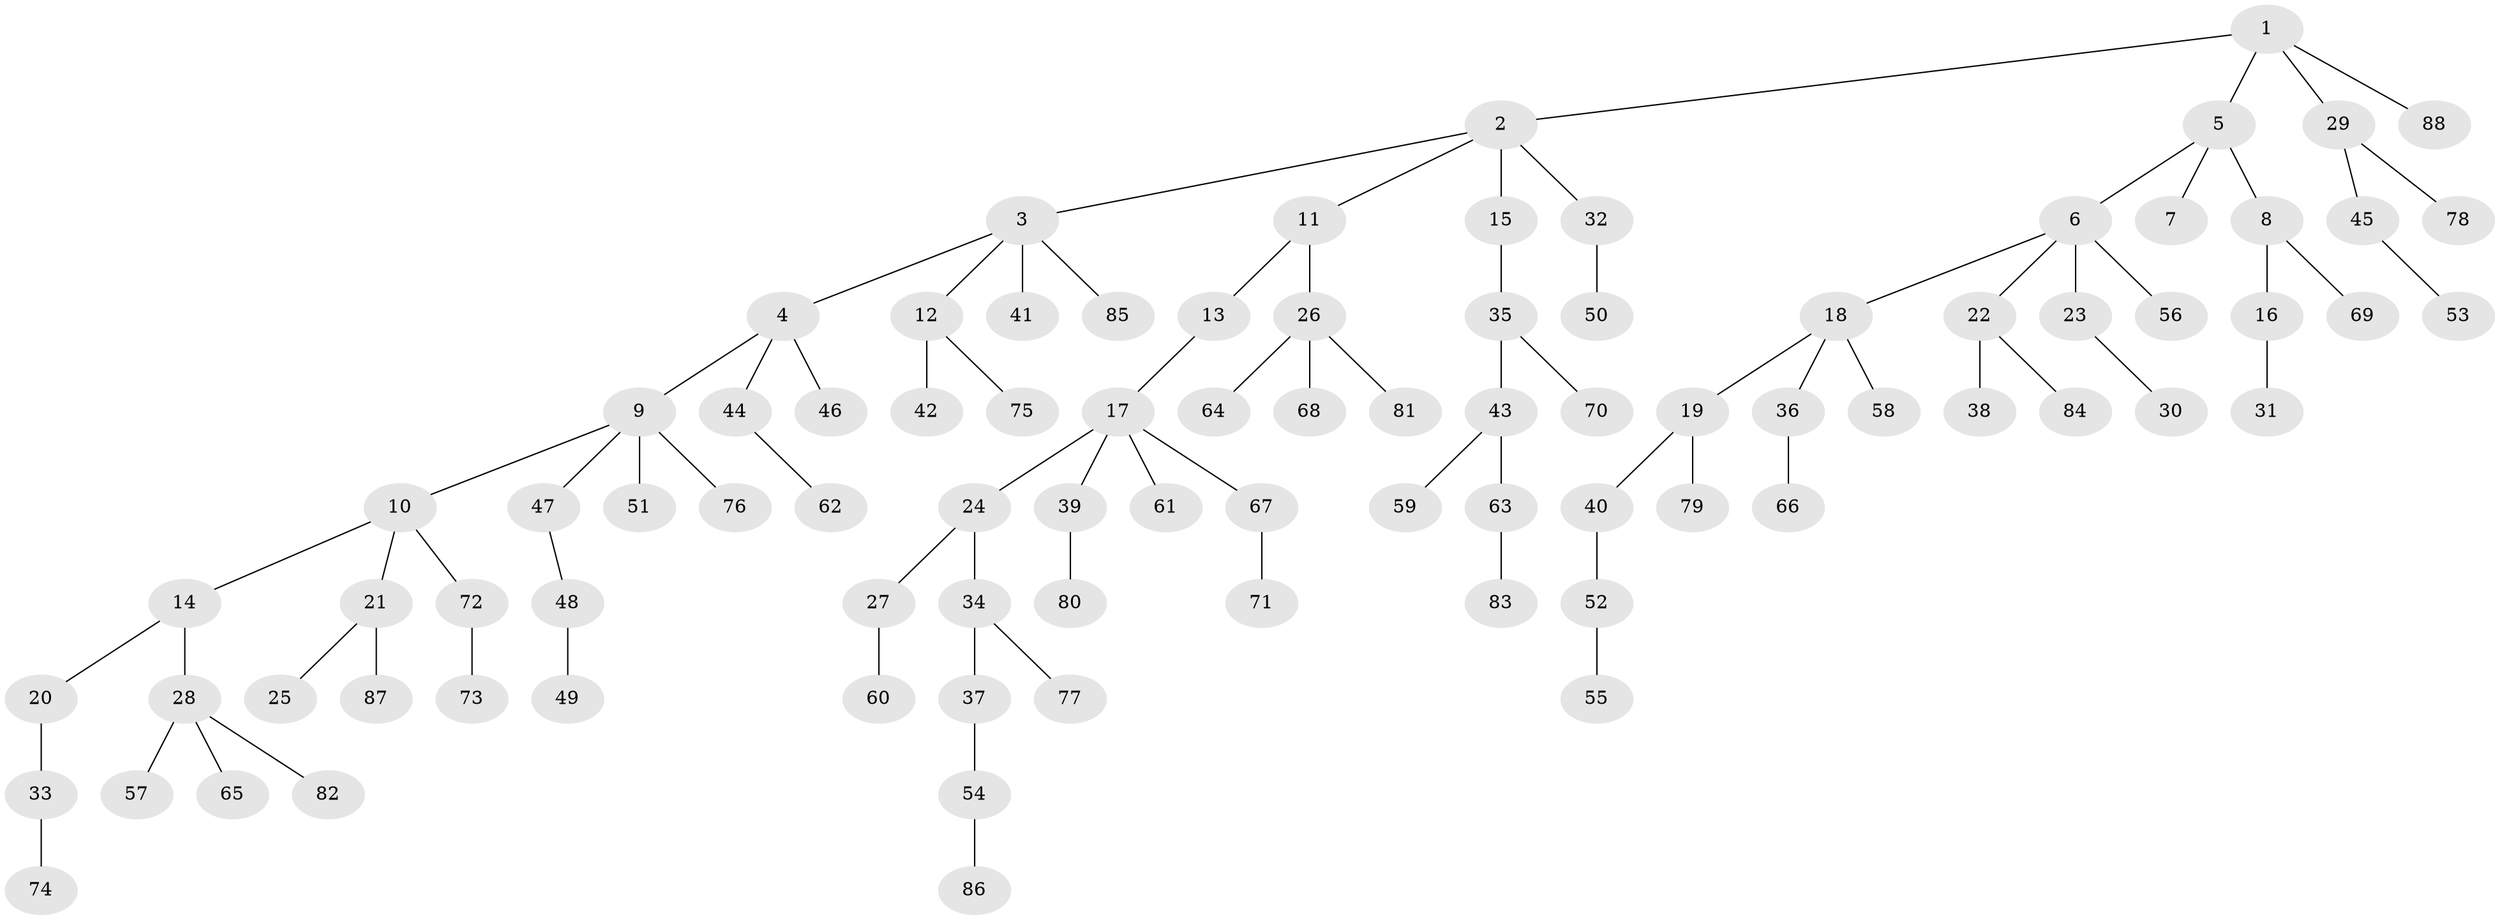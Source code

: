 // coarse degree distribution, {5: 0.05172413793103448, 6: 0.017241379310344827, 7: 0.034482758620689655, 1: 0.603448275862069, 2: 0.13793103448275862, 4: 0.017241379310344827, 3: 0.13793103448275862}
// Generated by graph-tools (version 1.1) at 2025/24/03/03/25 07:24:05]
// undirected, 88 vertices, 87 edges
graph export_dot {
graph [start="1"]
  node [color=gray90,style=filled];
  1;
  2;
  3;
  4;
  5;
  6;
  7;
  8;
  9;
  10;
  11;
  12;
  13;
  14;
  15;
  16;
  17;
  18;
  19;
  20;
  21;
  22;
  23;
  24;
  25;
  26;
  27;
  28;
  29;
  30;
  31;
  32;
  33;
  34;
  35;
  36;
  37;
  38;
  39;
  40;
  41;
  42;
  43;
  44;
  45;
  46;
  47;
  48;
  49;
  50;
  51;
  52;
  53;
  54;
  55;
  56;
  57;
  58;
  59;
  60;
  61;
  62;
  63;
  64;
  65;
  66;
  67;
  68;
  69;
  70;
  71;
  72;
  73;
  74;
  75;
  76;
  77;
  78;
  79;
  80;
  81;
  82;
  83;
  84;
  85;
  86;
  87;
  88;
  1 -- 2;
  1 -- 5;
  1 -- 29;
  1 -- 88;
  2 -- 3;
  2 -- 11;
  2 -- 15;
  2 -- 32;
  3 -- 4;
  3 -- 12;
  3 -- 41;
  3 -- 85;
  4 -- 9;
  4 -- 44;
  4 -- 46;
  5 -- 6;
  5 -- 7;
  5 -- 8;
  6 -- 18;
  6 -- 22;
  6 -- 23;
  6 -- 56;
  8 -- 16;
  8 -- 69;
  9 -- 10;
  9 -- 47;
  9 -- 51;
  9 -- 76;
  10 -- 14;
  10 -- 21;
  10 -- 72;
  11 -- 13;
  11 -- 26;
  12 -- 42;
  12 -- 75;
  13 -- 17;
  14 -- 20;
  14 -- 28;
  15 -- 35;
  16 -- 31;
  17 -- 24;
  17 -- 39;
  17 -- 61;
  17 -- 67;
  18 -- 19;
  18 -- 36;
  18 -- 58;
  19 -- 40;
  19 -- 79;
  20 -- 33;
  21 -- 25;
  21 -- 87;
  22 -- 38;
  22 -- 84;
  23 -- 30;
  24 -- 27;
  24 -- 34;
  26 -- 64;
  26 -- 68;
  26 -- 81;
  27 -- 60;
  28 -- 57;
  28 -- 65;
  28 -- 82;
  29 -- 45;
  29 -- 78;
  32 -- 50;
  33 -- 74;
  34 -- 37;
  34 -- 77;
  35 -- 43;
  35 -- 70;
  36 -- 66;
  37 -- 54;
  39 -- 80;
  40 -- 52;
  43 -- 59;
  43 -- 63;
  44 -- 62;
  45 -- 53;
  47 -- 48;
  48 -- 49;
  52 -- 55;
  54 -- 86;
  63 -- 83;
  67 -- 71;
  72 -- 73;
}
